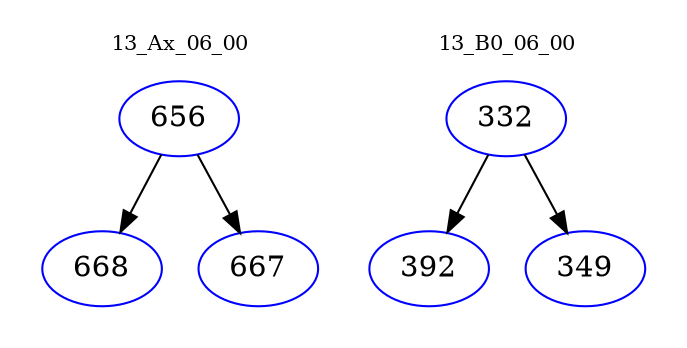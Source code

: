 digraph{
subgraph cluster_0 {
color = white
label = "13_Ax_06_00";
fontsize=10;
T0_656 [label="656", color="blue"]
T0_656 -> T0_668 [color="black"]
T0_668 [label="668", color="blue"]
T0_656 -> T0_667 [color="black"]
T0_667 [label="667", color="blue"]
}
subgraph cluster_1 {
color = white
label = "13_B0_06_00";
fontsize=10;
T1_332 [label="332", color="blue"]
T1_332 -> T1_392 [color="black"]
T1_392 [label="392", color="blue"]
T1_332 -> T1_349 [color="black"]
T1_349 [label="349", color="blue"]
}
}
